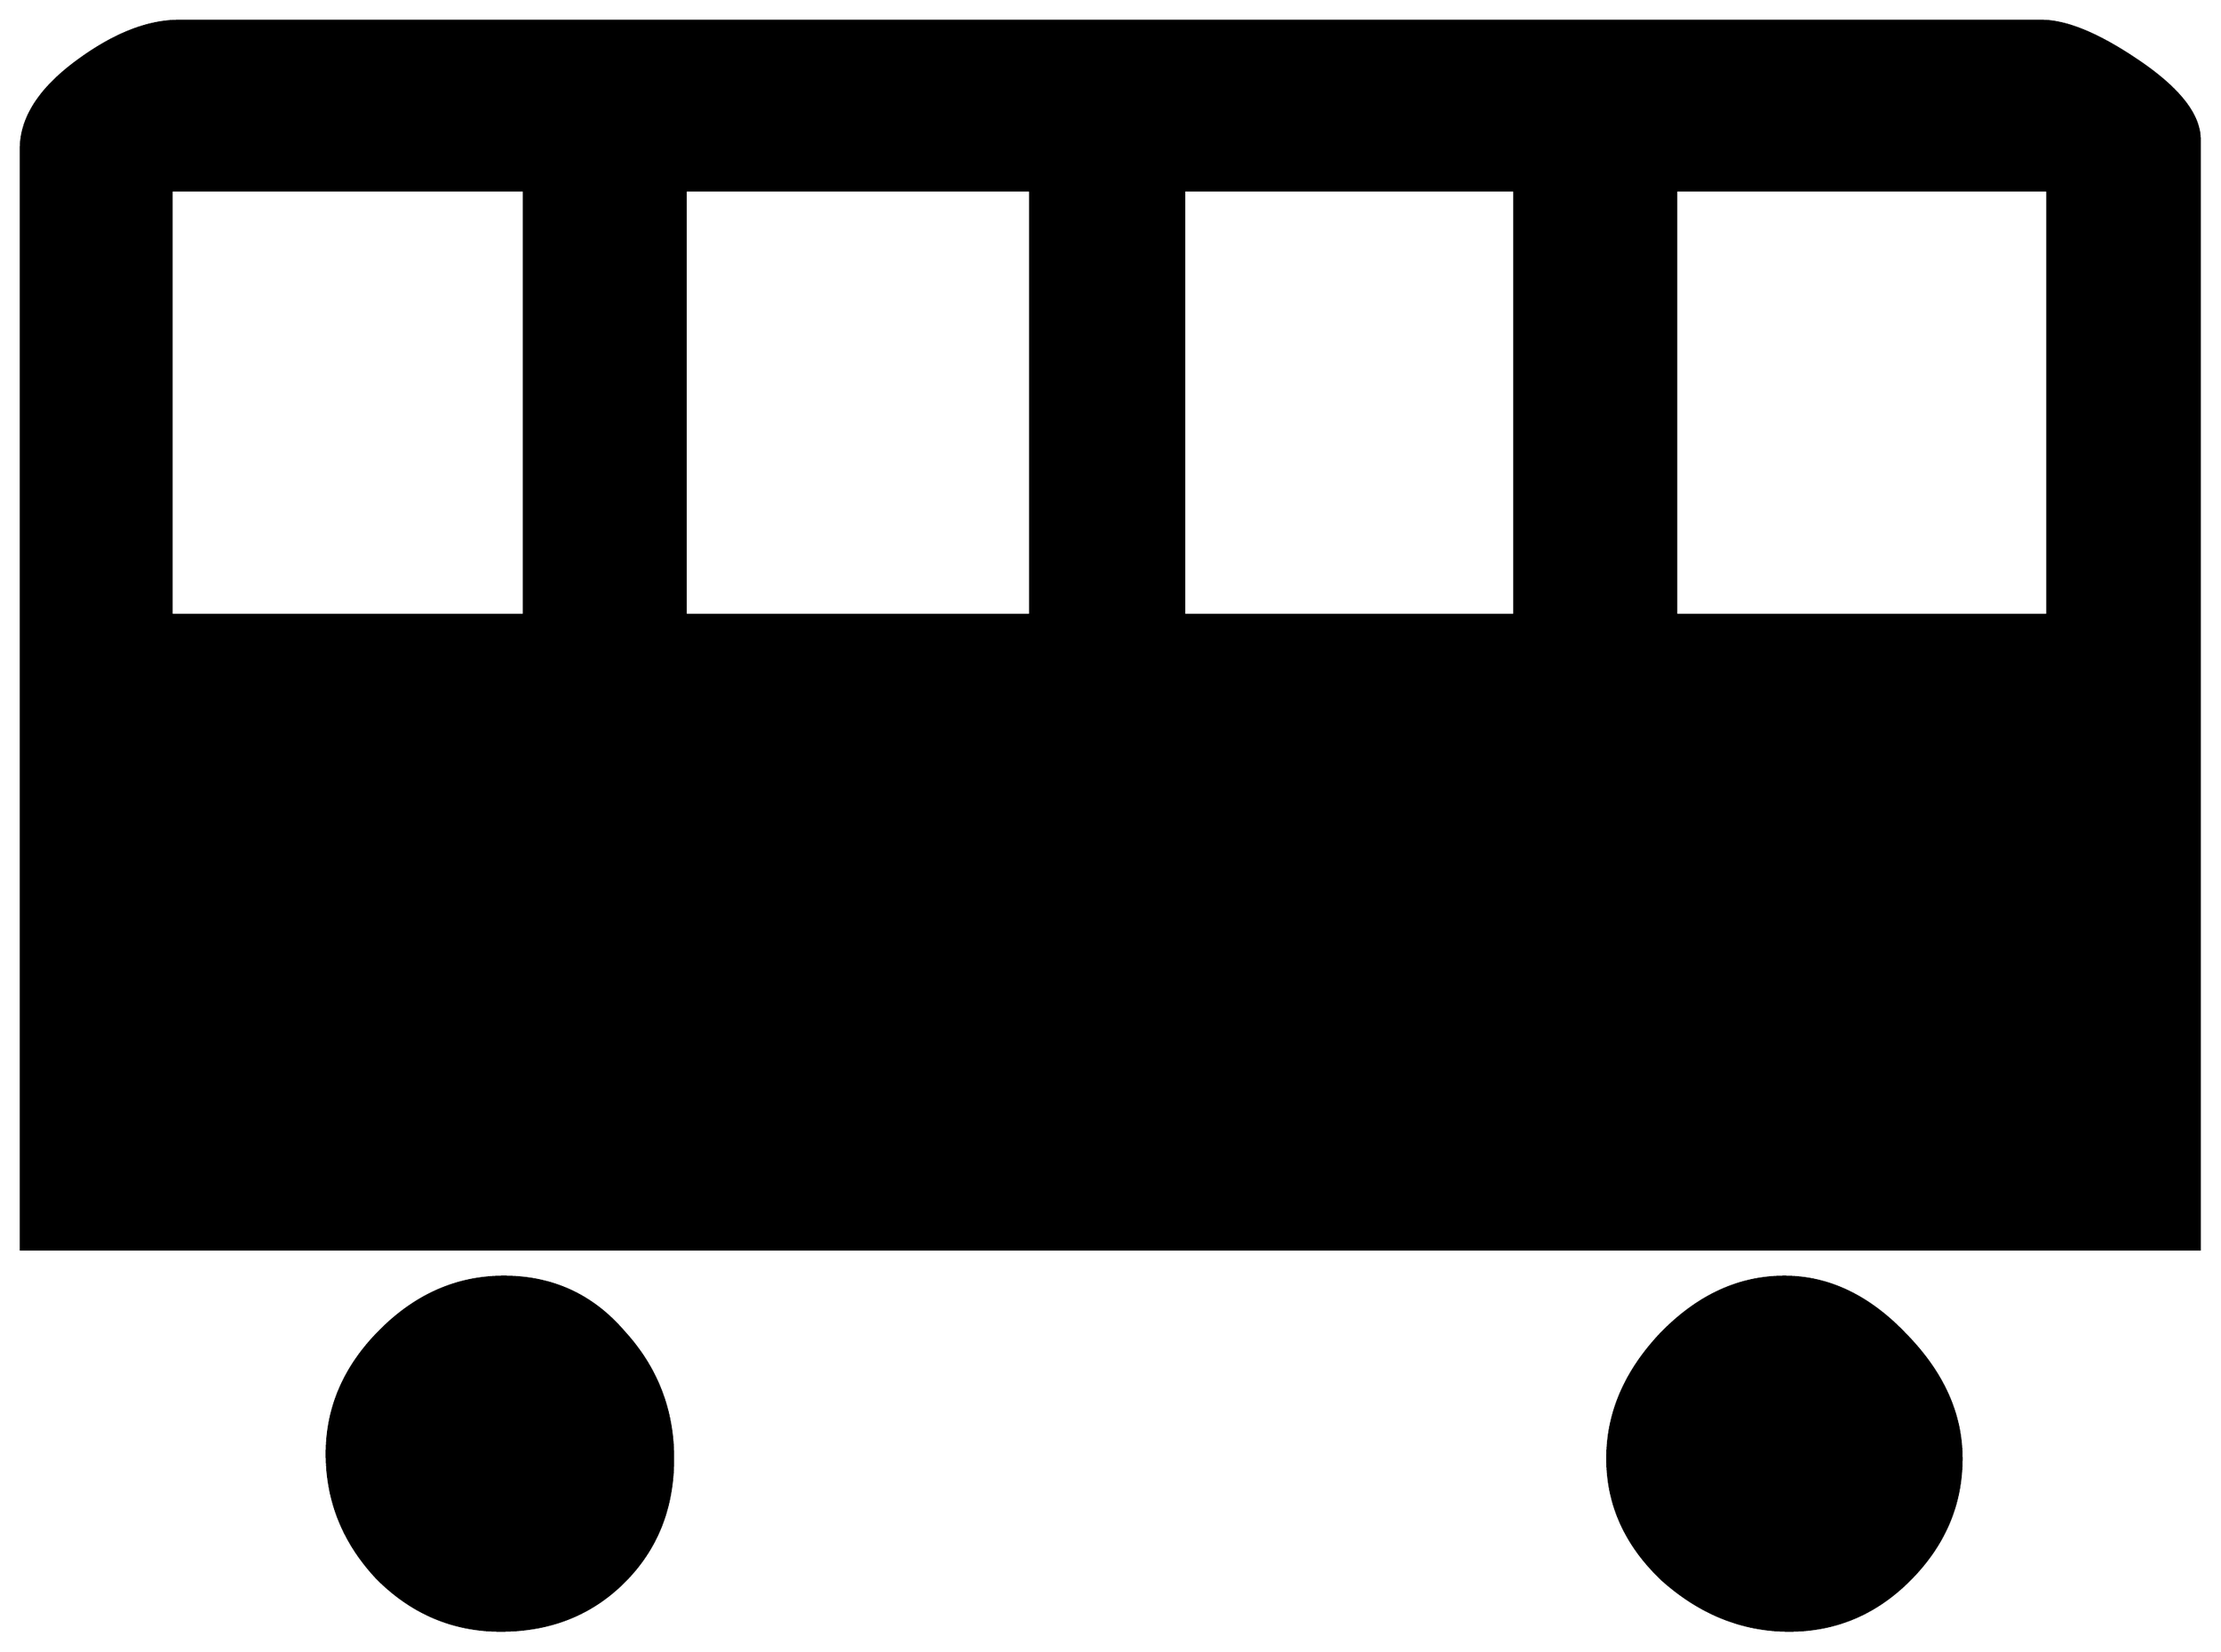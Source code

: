 


\begin{tikzpicture}[y=0.80pt, x=0.80pt, yscale=-1.0, xscale=1.0, inner sep=0pt, outer sep=0pt]
\begin{scope}[shift={(100.0,1634.0)},nonzero rule]
  \path[draw=.,fill=.,line width=1.600pt] (1463.0,-242.0) --
    (82.0,-242.0) -- (82.0,-940.0) .. controls (82.0,-959.333) and
    (93.667,-977.667) .. (117.0,-995.0) .. controls (140.333,-1012.333)
    and (162.0,-1021.0) .. (182.0,-1021.0) -- (1363.0,-1021.0)
    .. controls (1379.0,-1021.0) and (1399.667,-1012.333) ..
    (1425.0,-995.0) .. controls (1450.333,-977.667) and
    (1463.0,-961.333) .. (1463.0,-946.0) -- (1463.0,-242.0) --
    cycle(1312.0,-109.0) .. controls (1312.0,-79.667) and
    (1301.0,-54.0) .. (1279.0,-32.0) .. controls (1257.667,-10.667)
    and (1232.333,-0.0) .. (1203.0,0.0) .. controls (1173.667,0.0)
    and (1147.0,-10.667) .. (1123.0,-32.0) .. controls
    (1099.667,-54.0) and (1088.0,-79.667) .. (1088.0,-109.0) ..
    controls (1088.0,-137.667) and (1099.333,-164.0) ..
    (1122.0,-188.0) .. controls (1145.333,-212.0) and
    (1171.333,-224.0) .. (1200.0,-224.0) .. controls
    (1228.0,-224.0) and (1253.667,-211.667) .. (1277.0,-187.0) ..
    controls (1300.333,-163.0) and (1312.0,-137.0) ..
    (1312.0,-109.0) -- cycle(495.0,-109.0) .. controls
    (495.0,-77.667) and (484.667,-51.667) .. (464.0,-31.0) .. controls
    (443.333,-10.333) and (417.333,-0.0) .. (386.0,0.0) .. controls
    (356.0,0.0) and (330.0,-11.0) .. (308.0,-33.0) .. controls
    (286.667,-55.667) and (276.0,-82.0) .. (276.0,-112.0) ..
    controls (276.0,-141.333) and (287.333,-167.333) .. (310.0,-190.0)
    .. controls (332.667,-212.667) and (358.667,-224.0) ..
    (388.0,-224.0) .. controls (418.667,-224.0) and (444.0,-212.333)
    .. (464.0,-189.0) .. controls (484.667,-166.333) and
    (495.0,-139.667) .. (495.0,-109.0) -- cycle(1367.0,-644.0) --
    (1367.0,-914.0) -- (1131.0,-914.0) -- (1131.0,-644.0) --
    (1367.0,-644.0) -- cycle(1029.0,-644.0) -- (1029.0,-914.0)
    -- (819.0,-914.0) -- (819.0,-644.0) -- (1029.0,-644.0) --
    cycle(722.0,-644.0) -- (722.0,-914.0) -- (503.0,-914.0) --
    (503.0,-644.0) -- (722.0,-644.0) -- cycle(401.0,-644.0) --
    (401.0,-914.0) -- (177.0,-914.0) -- (177.0,-644.0) --
    (401.0,-644.0) -- cycle;
\end{scope}

\end{tikzpicture}

